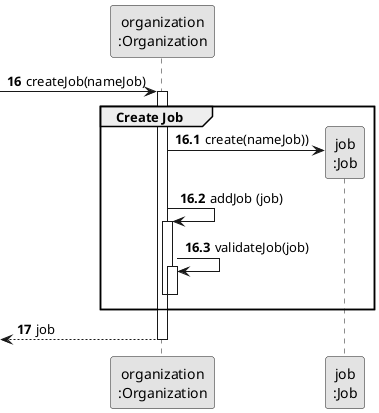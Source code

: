 @startuml
skinparam monochrome true
skinparam packageStyle rectangle
skinparam shadowing false

participant "organization\n:Organization" as ORG
participant "job\n:Job" as Job

autonumber 16
-> ORG: createJob(nameJob)

autonumber 16.1
activate ORG
    group Create Job

        ORG -> Job**: create(nameJob))
        ORG -> ORG: addJob (job)

        activate ORG
            ORG -> ORG: validateJob(job)
            activate ORG

            deactivate ORG


        deactivate ORG
    end

    autonumber 17
    <-- ORG : job
deactivate ORG


@enduml